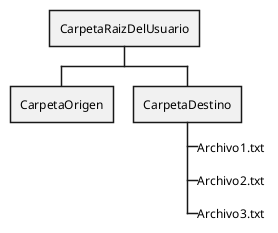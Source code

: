 @startwbs

+ CarpetaRaizDelUsuario
++ CarpetaOrigen
++ CarpetaDestino
+++_ Archivo1.txt
+++_ Archivo2.txt
+++_ Archivo3.txt

@endwbs